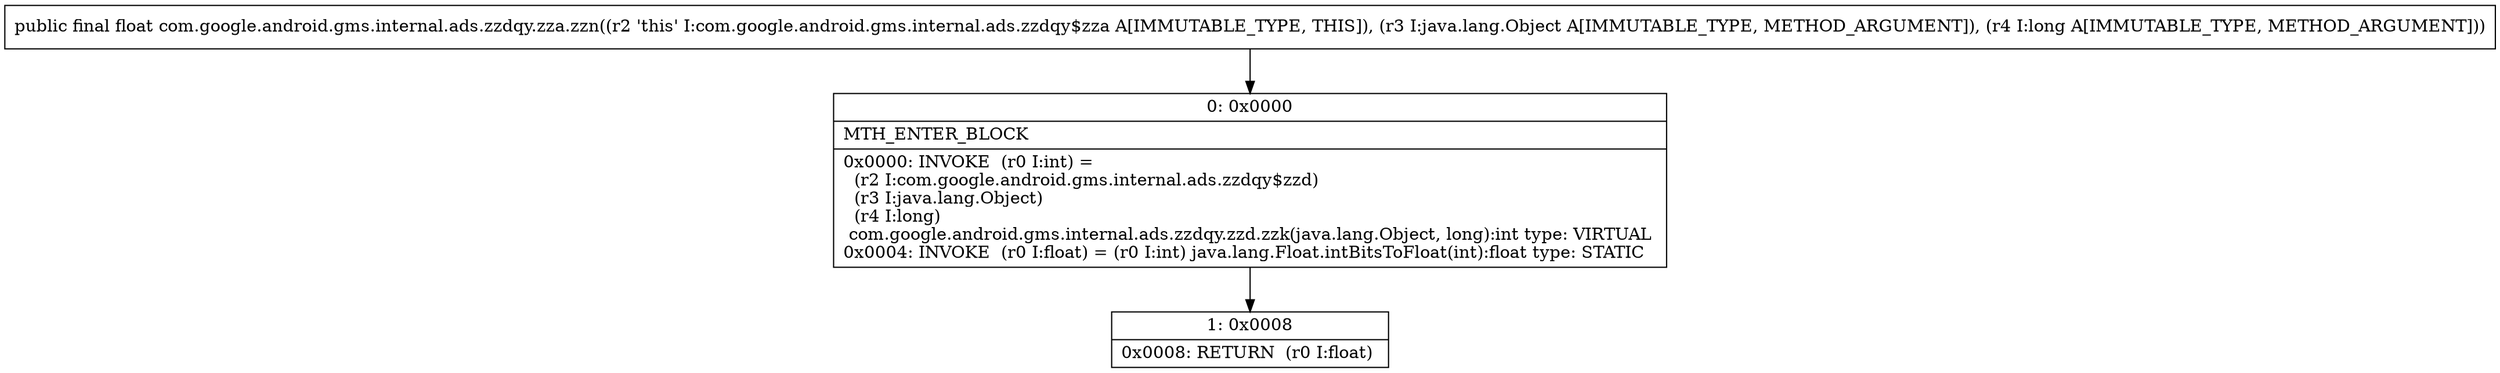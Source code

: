 digraph "CFG forcom.google.android.gms.internal.ads.zzdqy.zza.zzn(Ljava\/lang\/Object;J)F" {
Node_0 [shape=record,label="{0\:\ 0x0000|MTH_ENTER_BLOCK\l|0x0000: INVOKE  (r0 I:int) = \l  (r2 I:com.google.android.gms.internal.ads.zzdqy$zzd)\l  (r3 I:java.lang.Object)\l  (r4 I:long)\l com.google.android.gms.internal.ads.zzdqy.zzd.zzk(java.lang.Object, long):int type: VIRTUAL \l0x0004: INVOKE  (r0 I:float) = (r0 I:int) java.lang.Float.intBitsToFloat(int):float type: STATIC \l}"];
Node_1 [shape=record,label="{1\:\ 0x0008|0x0008: RETURN  (r0 I:float) \l}"];
MethodNode[shape=record,label="{public final float com.google.android.gms.internal.ads.zzdqy.zza.zzn((r2 'this' I:com.google.android.gms.internal.ads.zzdqy$zza A[IMMUTABLE_TYPE, THIS]), (r3 I:java.lang.Object A[IMMUTABLE_TYPE, METHOD_ARGUMENT]), (r4 I:long A[IMMUTABLE_TYPE, METHOD_ARGUMENT])) }"];
MethodNode -> Node_0;
Node_0 -> Node_1;
}

